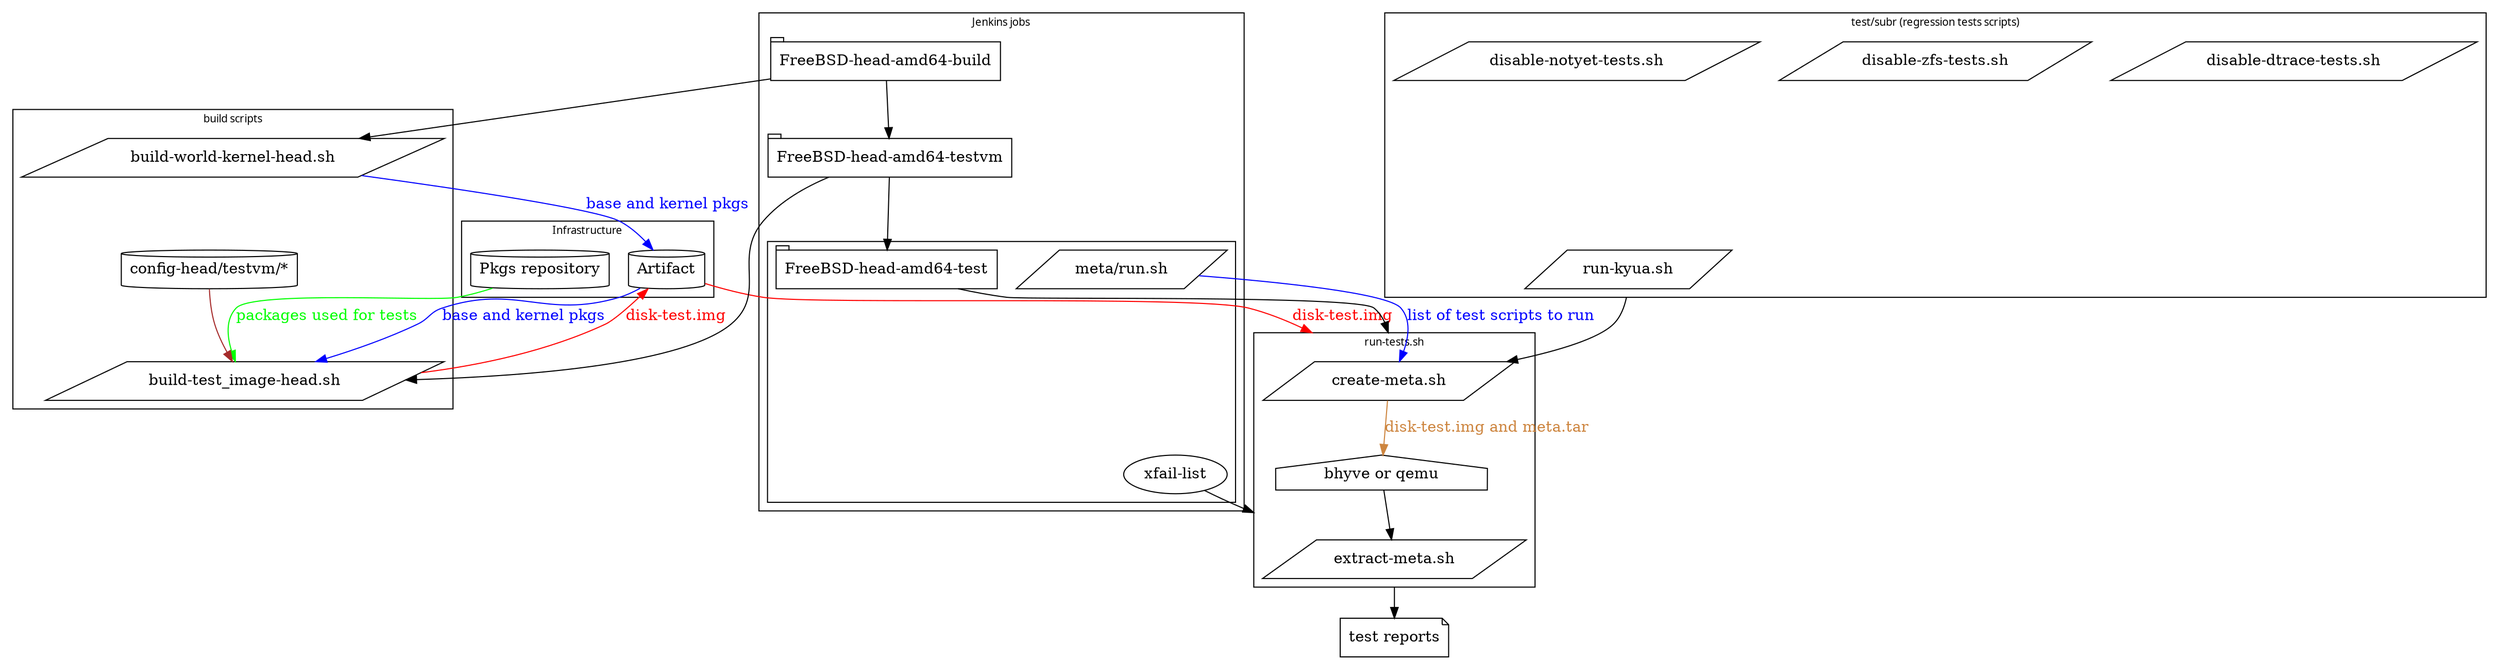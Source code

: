 /* Discovering FreeBSD CI
To generate png or better (because include URLs) svg:
pkg install graphviz
dot -Tpng -o FreeBSD-CI.png FreeBSD-CI.gv
dot -Tsvg -o FreeBSD-CI.svg FreeBSD-CI.gv
*/
digraph FreeBSDCI {
	graph [fontsize=10 fontname="Verdana" compound=true];
	newrank=true;
	/* Nodes definitions */
	Artifact [shape=cylinder URL="https://artifact.ci.freebsd.org/"];
	"Pkgs repository" [shape=cylinder URL="http://pkg.freebsd.org/"];
	"FreeBSD-head-amd64-build" [shape=tab URL="https://github.com/freebsd/freebsd-ci/tree/master/jobs/FreeBSD-head-amd64-build"];
	"FreeBSD-head-amd64-testvm" [shape=tab URL="https://github.com/freebsd/freebsd-ci/tree/master/jobs/FreeBSD-head-amd64-testvm"];
	"FreeBSD-head-amd64-test" [shape=tab URL="https://github.com/freebsd/freebsd-ci/tree/master/jobs/FreeBSD-head-amd64-test"];
	"meta/run.sh" [shape=parallelogram URL="https://github.com/freebsd/freebsd-ci/blob/master/jobs/FreeBSD-head-amd64-test/meta/run.sh"];
	"build-world-kernel-head.sh" [shape=parallelogram URL = "https://github.com/freebsd/freebsd-ci/blob/master/scripts/build/build-world-kernel-head.sh"];
	"build-test_image-head.sh" [shape=parallelogram URL = "https://github.com/freebsd/freebsd-ci/blob/master/scripts/build/build-test_image-head.sh"];
"create-meta.sh" [shape=parallelogram URL = "https://github.com/freebsd/freebsd-ci/blob/master/scripts/test/create-meta.sh"];
	"config-head/testvm/*" [shape=cylinder URL="https://github.com/freebsd/freebsd-ci/tree/master/scripts/build/config-head/testvm"];
	"extract-meta.sh" [shape=parallelogram URL = "https://github.com/freebsd/freebsd-ci/blob/master/scripts/test/extract-meta.sh"];
	"test reports" [shape="note" URL="https://ci.freebsd.org/job/FreeBSD-head-amd64-test/lastCompletedBuild/testReport/"];
	"disable-dtrace-tests.sh" [shape=parallelogram URL="https://github.com/freebsd/freebsd-ci/blob/master/scripts/test/subr/disable-dtrace-tests.sh"];
	"disable-zfs-tests.sh" [shape=parallelogram URL="https://github.com/freebsd/freebsd-ci/blob/master/scripts/test/subr/disable-zfs-tests.sh"];
	"disable-notyet-tests.sh" [shape=parallelogram URL="https://github.com/freebsd/freebsd-ci/blob/master/scripts/test/subr/disable-notyet-tests.sh"];
	"run-kyua.sh" [shape=parallelogram URL="https://github.com/freebsd/freebsd-ci/blob/master/scripts/test/subr/run-kyua.sh"];
	/* Nodes relations */
	"FreeBSD-head-amd64-build" -> "build-world-kernel-head.sh";
	"FreeBSD-head-amd64-test" -> "create-meta.sh" [ lhead="cluster_tests"];
	"FreeBSD-head-amd64-testvm" -> "build-test_image-head.sh";
	"FreeBSD-head-amd64-build" ->  "FreeBSD-head-amd64-testvm";
	"FreeBSD-head-amd64-testvm" -> "FreeBSD-head-amd64-test";
	"build-world-kernel-head.sh" -> Artifact [ label="base and kernel pkgs" color=blue fontcolor=blue];
	"meta/run.sh" -> "create-meta.sh" [ label="list of test scripts to run" color=blue fontcolor=blue];
	"xfail-list" -> "extract-meta.sh" [ lhead="cluster_tests"];
	Artifact -> "create-meta.sh" [ lhead="cluster_tests" label="disk-test.img" color=red fontcolor=red];
	Artifact -> "build-test_image-head.sh" [ label="base and kernel pkgs" color=blue fontcolor=blue];
	"config-head/testvm/*" -> "build-test_image-head.sh" [color=brown fontcolor=brown];
	"build-test_image-head.sh" -> Artifact [ label="disk-test.img" color=red fontcolor=red];
	"Pkgs repository" -> "build-test_image-head.sh" [ label="packages used for tests" color=green fontcolor=green];
	"create-meta.sh" -> "bhyve or qemu" [ label="disk-test.img and meta.tar" color=peru fontcolor=peru];
	"bhyve or qemu" -> "extract-meta.sh";
	"extract-meta.sh" -> "test reports" [ ltail="cluster_tests"];
	"run-kyua.sh" -> "create-meta.sh" [ltail=cluster_regtests];
	/* Clusters definitions */
	subgraph cluster_jobs{
		label = "Jenkins jobs"
		URL = "https://ci.freebsd.org/";
		"FreeBSD-head-amd64-build";
		"FreeBSD-head-amd64-test";
		"FreeBSD-head-amd64-testvm";
	subgraph cluster_amd64test{
			label ="";
			"FreeBSD-head-amd64-test";
			"meta/run.sh";
			"xfail-list";
		}
	}
	subgraph cluster_build{
		label = "build scripts";
		URL = "https://github.com/freebsd/freebsd-ci/blob/master/scripts/build";
		"build-world-kernel-head.sh";
		"build-test_image-head.sh";
		"config-head/testvm/*";
	}
	subgraph cluster_tests{
		label = "run-tests.sh"
		URL ="https://github.com/freebsd/freebsd-ci/blob/master/scripts/test/run-tests.sh";
		"create-meta.sh";
		"bhyve or qemu" [shape=house];
		"extract-meta.sh";
	}
	subgraph cluster_regtests{
		label = "test/subr (regression tests scripts)"
		URL ="https://github.com/freebsd/freebsd-ci/tree/master/scripts/test/subr";
		"disable-dtrace-tests.sh";
		"disable-zfs-tests.sh";
		"disable-notyet-tests.sh";
		"run-kyua.sh";
	}
	subgraph cluster_infra{
		label = "Infrastructure";
		Artifact;
		"Pkgs repository";
	}
}
